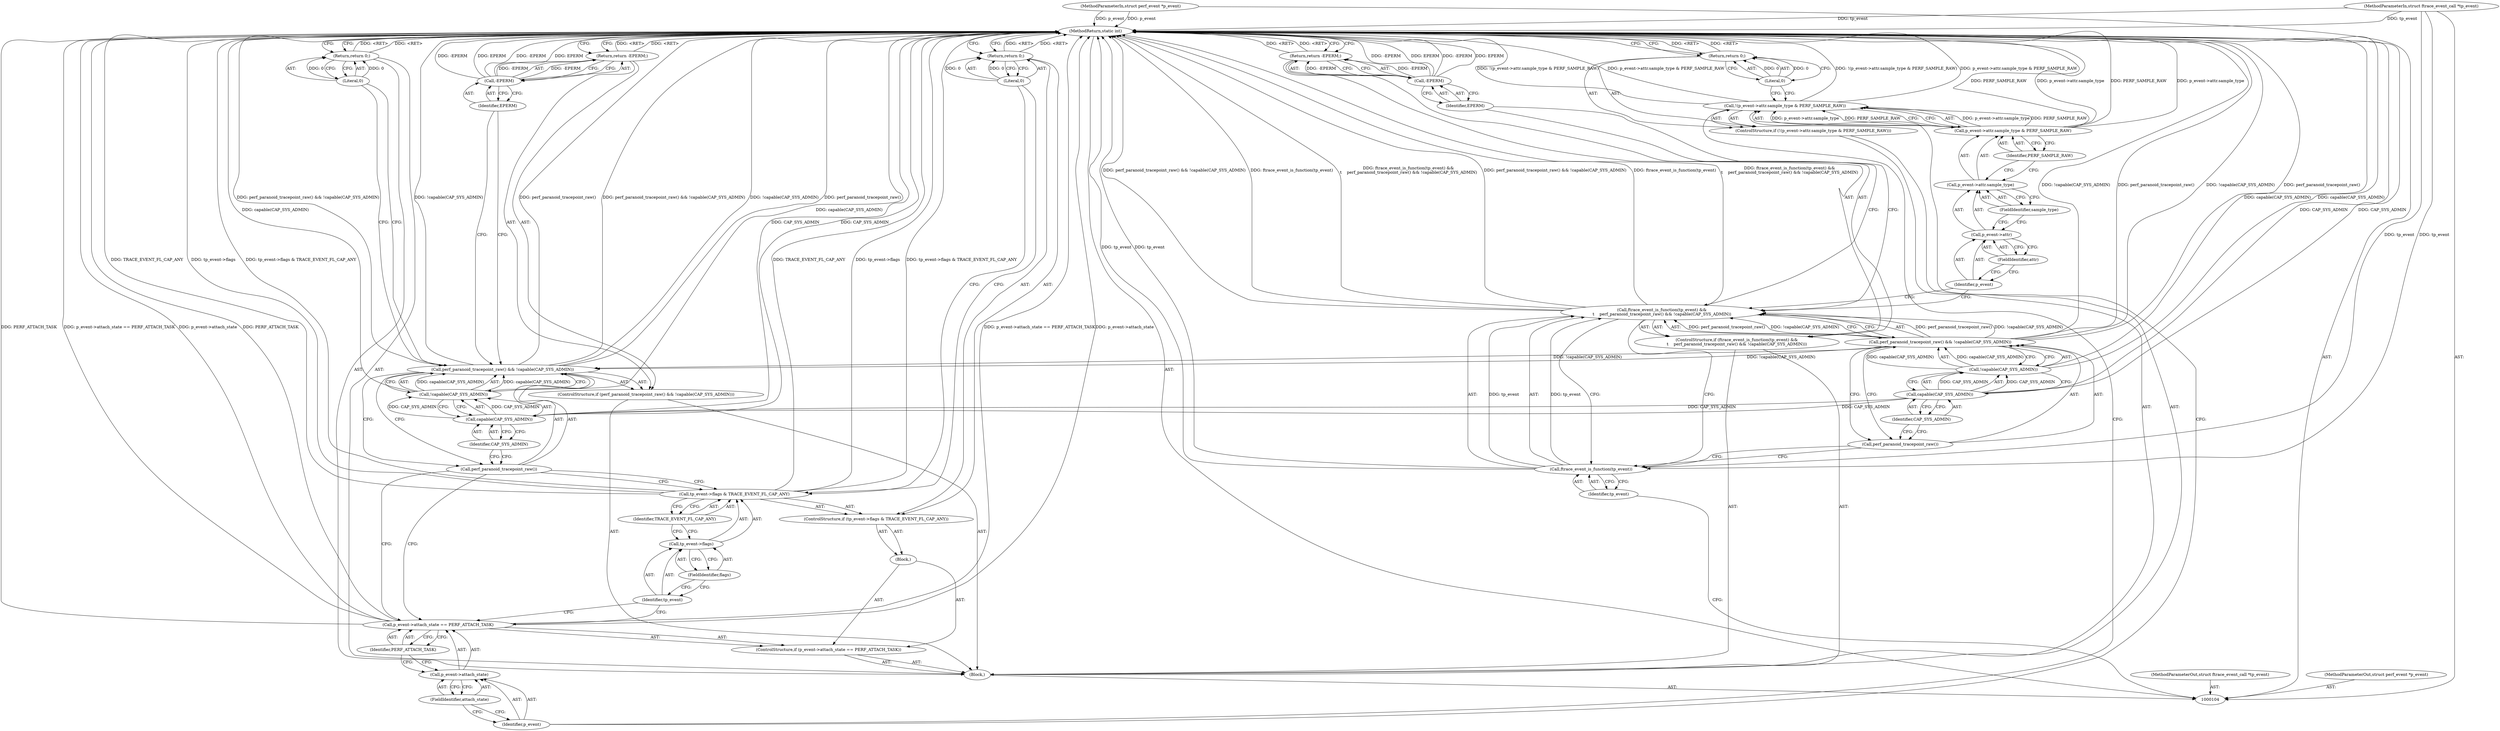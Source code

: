 digraph "0_linux_12ae030d54ef250706da5642fc7697cc60ad0df7" {
"1000157" [label="(MethodReturn,static int)"];
"1000105" [label="(MethodParameterIn,struct ftrace_event_call *tp_event)"];
"1000209" [label="(MethodParameterOut,struct ftrace_event_call *tp_event)"];
"1000120" [label="(ControlStructure,if (!(p_event->attr.sample_type & PERF_SAMPLE_RAW)))"];
"1000126" [label="(FieldIdentifier,attr)"];
"1000127" [label="(FieldIdentifier,sample_type)"];
"1000128" [label="(Identifier,PERF_SAMPLE_RAW)"];
"1000121" [label="(Call,!(p_event->attr.sample_type & PERF_SAMPLE_RAW))"];
"1000122" [label="(Call,p_event->attr.sample_type & PERF_SAMPLE_RAW)"];
"1000123" [label="(Call,p_event->attr.sample_type)"];
"1000124" [label="(Call,p_event->attr)"];
"1000125" [label="(Identifier,p_event)"];
"1000129" [label="(Return,return 0;)"];
"1000130" [label="(Literal,0)"];
"1000131" [label="(ControlStructure,if (p_event->attach_state == PERF_ATTACH_TASK))"];
"1000135" [label="(FieldIdentifier,attach_state)"];
"1000136" [label="(Identifier,PERF_ATTACH_TASK)"];
"1000137" [label="(Block,)"];
"1000132" [label="(Call,p_event->attach_state == PERF_ATTACH_TASK)"];
"1000133" [label="(Call,p_event->attach_state)"];
"1000134" [label="(Identifier,p_event)"];
"1000142" [label="(FieldIdentifier,flags)"];
"1000138" [label="(ControlStructure,if (tp_event->flags & TRACE_EVENT_FL_CAP_ANY))"];
"1000143" [label="(Identifier,TRACE_EVENT_FL_CAP_ANY)"];
"1000139" [label="(Call,tp_event->flags & TRACE_EVENT_FL_CAP_ANY)"];
"1000140" [label="(Call,tp_event->flags)"];
"1000141" [label="(Identifier,tp_event)"];
"1000145" [label="(Literal,0)"];
"1000144" [label="(Return,return 0;)"];
"1000106" [label="(MethodParameterIn,struct perf_event *p_event)"];
"1000210" [label="(MethodParameterOut,struct perf_event *p_event)"];
"1000146" [label="(ControlStructure,if (perf_paranoid_tracepoint_raw() && !capable(CAP_SYS_ADMIN)))"];
"1000149" [label="(Call,!capable(CAP_SYS_ADMIN))"];
"1000150" [label="(Call,capable(CAP_SYS_ADMIN))"];
"1000151" [label="(Identifier,CAP_SYS_ADMIN)"];
"1000147" [label="(Call,perf_paranoid_tracepoint_raw() && !capable(CAP_SYS_ADMIN))"];
"1000148" [label="(Call,perf_paranoid_tracepoint_raw())"];
"1000154" [label="(Identifier,EPERM)"];
"1000152" [label="(Return,return -EPERM;)"];
"1000153" [label="(Call,-EPERM)"];
"1000155" [label="(Return,return 0;)"];
"1000156" [label="(Literal,0)"];
"1000107" [label="(Block,)"];
"1000108" [label="(ControlStructure,if (ftrace_event_is_function(tp_event) &&\n\t    perf_paranoid_tracepoint_raw() && !capable(CAP_SYS_ADMIN)))"];
"1000111" [label="(Identifier,tp_event)"];
"1000109" [label="(Call,ftrace_event_is_function(tp_event) &&\n\t    perf_paranoid_tracepoint_raw() && !capable(CAP_SYS_ADMIN))"];
"1000110" [label="(Call,ftrace_event_is_function(tp_event))"];
"1000114" [label="(Call,!capable(CAP_SYS_ADMIN))"];
"1000115" [label="(Call,capable(CAP_SYS_ADMIN))"];
"1000116" [label="(Identifier,CAP_SYS_ADMIN)"];
"1000112" [label="(Call,perf_paranoid_tracepoint_raw() && !capable(CAP_SYS_ADMIN))"];
"1000113" [label="(Call,perf_paranoid_tracepoint_raw())"];
"1000118" [label="(Call,-EPERM)"];
"1000119" [label="(Identifier,EPERM)"];
"1000117" [label="(Return,return -EPERM;)"];
"1000157" -> "1000104"  [label="AST: "];
"1000157" -> "1000117"  [label="CFG: "];
"1000157" -> "1000129"  [label="CFG: "];
"1000157" -> "1000144"  [label="CFG: "];
"1000157" -> "1000152"  [label="CFG: "];
"1000157" -> "1000155"  [label="CFG: "];
"1000152" -> "1000157"  [label="DDG: <RET>"];
"1000155" -> "1000157"  [label="DDG: <RET>"];
"1000117" -> "1000157"  [label="DDG: <RET>"];
"1000144" -> "1000157"  [label="DDG: <RET>"];
"1000129" -> "1000157"  [label="DDG: <RET>"];
"1000150" -> "1000157"  [label="DDG: CAP_SYS_ADMIN"];
"1000105" -> "1000157"  [label="DDG: tp_event"];
"1000112" -> "1000157"  [label="DDG: !capable(CAP_SYS_ADMIN)"];
"1000112" -> "1000157"  [label="DDG: perf_paranoid_tracepoint_raw()"];
"1000139" -> "1000157"  [label="DDG: tp_event->flags"];
"1000139" -> "1000157"  [label="DDG: tp_event->flags & TRACE_EVENT_FL_CAP_ANY"];
"1000139" -> "1000157"  [label="DDG: TRACE_EVENT_FL_CAP_ANY"];
"1000153" -> "1000157"  [label="DDG: -EPERM"];
"1000153" -> "1000157"  [label="DDG: EPERM"];
"1000118" -> "1000157"  [label="DDG: -EPERM"];
"1000118" -> "1000157"  [label="DDG: EPERM"];
"1000149" -> "1000157"  [label="DDG: capable(CAP_SYS_ADMIN)"];
"1000122" -> "1000157"  [label="DDG: PERF_SAMPLE_RAW"];
"1000122" -> "1000157"  [label="DDG: p_event->attr.sample_type"];
"1000132" -> "1000157"  [label="DDG: p_event->attach_state == PERF_ATTACH_TASK"];
"1000132" -> "1000157"  [label="DDG: p_event->attach_state"];
"1000132" -> "1000157"  [label="DDG: PERF_ATTACH_TASK"];
"1000114" -> "1000157"  [label="DDG: capable(CAP_SYS_ADMIN)"];
"1000121" -> "1000157"  [label="DDG: !(p_event->attr.sample_type & PERF_SAMPLE_RAW)"];
"1000121" -> "1000157"  [label="DDG: p_event->attr.sample_type & PERF_SAMPLE_RAW"];
"1000147" -> "1000157"  [label="DDG: !capable(CAP_SYS_ADMIN)"];
"1000147" -> "1000157"  [label="DDG: perf_paranoid_tracepoint_raw()"];
"1000147" -> "1000157"  [label="DDG: perf_paranoid_tracepoint_raw() && !capable(CAP_SYS_ADMIN)"];
"1000109" -> "1000157"  [label="DDG: perf_paranoid_tracepoint_raw() && !capable(CAP_SYS_ADMIN)"];
"1000109" -> "1000157"  [label="DDG: ftrace_event_is_function(tp_event)"];
"1000109" -> "1000157"  [label="DDG: ftrace_event_is_function(tp_event) &&\n\t    perf_paranoid_tracepoint_raw() && !capable(CAP_SYS_ADMIN)"];
"1000110" -> "1000157"  [label="DDG: tp_event"];
"1000115" -> "1000157"  [label="DDG: CAP_SYS_ADMIN"];
"1000106" -> "1000157"  [label="DDG: p_event"];
"1000105" -> "1000104"  [label="AST: "];
"1000105" -> "1000157"  [label="DDG: tp_event"];
"1000105" -> "1000110"  [label="DDG: tp_event"];
"1000209" -> "1000104"  [label="AST: "];
"1000120" -> "1000107"  [label="AST: "];
"1000121" -> "1000120"  [label="AST: "];
"1000129" -> "1000120"  [label="AST: "];
"1000126" -> "1000124"  [label="AST: "];
"1000126" -> "1000125"  [label="CFG: "];
"1000124" -> "1000126"  [label="CFG: "];
"1000127" -> "1000123"  [label="AST: "];
"1000127" -> "1000124"  [label="CFG: "];
"1000123" -> "1000127"  [label="CFG: "];
"1000128" -> "1000122"  [label="AST: "];
"1000128" -> "1000123"  [label="CFG: "];
"1000122" -> "1000128"  [label="CFG: "];
"1000121" -> "1000120"  [label="AST: "];
"1000121" -> "1000122"  [label="CFG: "];
"1000122" -> "1000121"  [label="AST: "];
"1000130" -> "1000121"  [label="CFG: "];
"1000134" -> "1000121"  [label="CFG: "];
"1000121" -> "1000157"  [label="DDG: !(p_event->attr.sample_type & PERF_SAMPLE_RAW)"];
"1000121" -> "1000157"  [label="DDG: p_event->attr.sample_type & PERF_SAMPLE_RAW"];
"1000122" -> "1000121"  [label="DDG: p_event->attr.sample_type"];
"1000122" -> "1000121"  [label="DDG: PERF_SAMPLE_RAW"];
"1000122" -> "1000121"  [label="AST: "];
"1000122" -> "1000128"  [label="CFG: "];
"1000123" -> "1000122"  [label="AST: "];
"1000128" -> "1000122"  [label="AST: "];
"1000121" -> "1000122"  [label="CFG: "];
"1000122" -> "1000157"  [label="DDG: PERF_SAMPLE_RAW"];
"1000122" -> "1000157"  [label="DDG: p_event->attr.sample_type"];
"1000122" -> "1000121"  [label="DDG: p_event->attr.sample_type"];
"1000122" -> "1000121"  [label="DDG: PERF_SAMPLE_RAW"];
"1000123" -> "1000122"  [label="AST: "];
"1000123" -> "1000127"  [label="CFG: "];
"1000124" -> "1000123"  [label="AST: "];
"1000127" -> "1000123"  [label="AST: "];
"1000128" -> "1000123"  [label="CFG: "];
"1000124" -> "1000123"  [label="AST: "];
"1000124" -> "1000126"  [label="CFG: "];
"1000125" -> "1000124"  [label="AST: "];
"1000126" -> "1000124"  [label="AST: "];
"1000127" -> "1000124"  [label="CFG: "];
"1000125" -> "1000124"  [label="AST: "];
"1000125" -> "1000109"  [label="CFG: "];
"1000126" -> "1000125"  [label="CFG: "];
"1000129" -> "1000120"  [label="AST: "];
"1000129" -> "1000130"  [label="CFG: "];
"1000130" -> "1000129"  [label="AST: "];
"1000157" -> "1000129"  [label="CFG: "];
"1000129" -> "1000157"  [label="DDG: <RET>"];
"1000130" -> "1000129"  [label="DDG: 0"];
"1000130" -> "1000129"  [label="AST: "];
"1000130" -> "1000121"  [label="CFG: "];
"1000129" -> "1000130"  [label="CFG: "];
"1000130" -> "1000129"  [label="DDG: 0"];
"1000131" -> "1000107"  [label="AST: "];
"1000132" -> "1000131"  [label="AST: "];
"1000137" -> "1000131"  [label="AST: "];
"1000135" -> "1000133"  [label="AST: "];
"1000135" -> "1000134"  [label="CFG: "];
"1000133" -> "1000135"  [label="CFG: "];
"1000136" -> "1000132"  [label="AST: "];
"1000136" -> "1000133"  [label="CFG: "];
"1000132" -> "1000136"  [label="CFG: "];
"1000137" -> "1000131"  [label="AST: "];
"1000138" -> "1000137"  [label="AST: "];
"1000132" -> "1000131"  [label="AST: "];
"1000132" -> "1000136"  [label="CFG: "];
"1000133" -> "1000132"  [label="AST: "];
"1000136" -> "1000132"  [label="AST: "];
"1000141" -> "1000132"  [label="CFG: "];
"1000148" -> "1000132"  [label="CFG: "];
"1000132" -> "1000157"  [label="DDG: p_event->attach_state == PERF_ATTACH_TASK"];
"1000132" -> "1000157"  [label="DDG: p_event->attach_state"];
"1000132" -> "1000157"  [label="DDG: PERF_ATTACH_TASK"];
"1000133" -> "1000132"  [label="AST: "];
"1000133" -> "1000135"  [label="CFG: "];
"1000134" -> "1000133"  [label="AST: "];
"1000135" -> "1000133"  [label="AST: "];
"1000136" -> "1000133"  [label="CFG: "];
"1000134" -> "1000133"  [label="AST: "];
"1000134" -> "1000121"  [label="CFG: "];
"1000135" -> "1000134"  [label="CFG: "];
"1000142" -> "1000140"  [label="AST: "];
"1000142" -> "1000141"  [label="CFG: "];
"1000140" -> "1000142"  [label="CFG: "];
"1000138" -> "1000137"  [label="AST: "];
"1000139" -> "1000138"  [label="AST: "];
"1000144" -> "1000138"  [label="AST: "];
"1000143" -> "1000139"  [label="AST: "];
"1000143" -> "1000140"  [label="CFG: "];
"1000139" -> "1000143"  [label="CFG: "];
"1000139" -> "1000138"  [label="AST: "];
"1000139" -> "1000143"  [label="CFG: "];
"1000140" -> "1000139"  [label="AST: "];
"1000143" -> "1000139"  [label="AST: "];
"1000145" -> "1000139"  [label="CFG: "];
"1000148" -> "1000139"  [label="CFG: "];
"1000139" -> "1000157"  [label="DDG: tp_event->flags"];
"1000139" -> "1000157"  [label="DDG: tp_event->flags & TRACE_EVENT_FL_CAP_ANY"];
"1000139" -> "1000157"  [label="DDG: TRACE_EVENT_FL_CAP_ANY"];
"1000140" -> "1000139"  [label="AST: "];
"1000140" -> "1000142"  [label="CFG: "];
"1000141" -> "1000140"  [label="AST: "];
"1000142" -> "1000140"  [label="AST: "];
"1000143" -> "1000140"  [label="CFG: "];
"1000141" -> "1000140"  [label="AST: "];
"1000141" -> "1000132"  [label="CFG: "];
"1000142" -> "1000141"  [label="CFG: "];
"1000145" -> "1000144"  [label="AST: "];
"1000145" -> "1000139"  [label="CFG: "];
"1000144" -> "1000145"  [label="CFG: "];
"1000145" -> "1000144"  [label="DDG: 0"];
"1000144" -> "1000138"  [label="AST: "];
"1000144" -> "1000145"  [label="CFG: "];
"1000145" -> "1000144"  [label="AST: "];
"1000157" -> "1000144"  [label="CFG: "];
"1000144" -> "1000157"  [label="DDG: <RET>"];
"1000145" -> "1000144"  [label="DDG: 0"];
"1000106" -> "1000104"  [label="AST: "];
"1000106" -> "1000157"  [label="DDG: p_event"];
"1000210" -> "1000104"  [label="AST: "];
"1000146" -> "1000107"  [label="AST: "];
"1000147" -> "1000146"  [label="AST: "];
"1000152" -> "1000146"  [label="AST: "];
"1000149" -> "1000147"  [label="AST: "];
"1000149" -> "1000150"  [label="CFG: "];
"1000150" -> "1000149"  [label="AST: "];
"1000147" -> "1000149"  [label="CFG: "];
"1000149" -> "1000157"  [label="DDG: capable(CAP_SYS_ADMIN)"];
"1000149" -> "1000147"  [label="DDG: capable(CAP_SYS_ADMIN)"];
"1000150" -> "1000149"  [label="DDG: CAP_SYS_ADMIN"];
"1000150" -> "1000149"  [label="AST: "];
"1000150" -> "1000151"  [label="CFG: "];
"1000151" -> "1000150"  [label="AST: "];
"1000149" -> "1000150"  [label="CFG: "];
"1000150" -> "1000157"  [label="DDG: CAP_SYS_ADMIN"];
"1000150" -> "1000149"  [label="DDG: CAP_SYS_ADMIN"];
"1000115" -> "1000150"  [label="DDG: CAP_SYS_ADMIN"];
"1000151" -> "1000150"  [label="AST: "];
"1000151" -> "1000148"  [label="CFG: "];
"1000150" -> "1000151"  [label="CFG: "];
"1000147" -> "1000146"  [label="AST: "];
"1000147" -> "1000148"  [label="CFG: "];
"1000147" -> "1000149"  [label="CFG: "];
"1000148" -> "1000147"  [label="AST: "];
"1000149" -> "1000147"  [label="AST: "];
"1000154" -> "1000147"  [label="CFG: "];
"1000156" -> "1000147"  [label="CFG: "];
"1000147" -> "1000157"  [label="DDG: !capable(CAP_SYS_ADMIN)"];
"1000147" -> "1000157"  [label="DDG: perf_paranoid_tracepoint_raw()"];
"1000147" -> "1000157"  [label="DDG: perf_paranoid_tracepoint_raw() && !capable(CAP_SYS_ADMIN)"];
"1000112" -> "1000147"  [label="DDG: !capable(CAP_SYS_ADMIN)"];
"1000149" -> "1000147"  [label="DDG: capable(CAP_SYS_ADMIN)"];
"1000148" -> "1000147"  [label="AST: "];
"1000148" -> "1000139"  [label="CFG: "];
"1000148" -> "1000132"  [label="CFG: "];
"1000151" -> "1000148"  [label="CFG: "];
"1000147" -> "1000148"  [label="CFG: "];
"1000154" -> "1000153"  [label="AST: "];
"1000154" -> "1000147"  [label="CFG: "];
"1000153" -> "1000154"  [label="CFG: "];
"1000152" -> "1000146"  [label="AST: "];
"1000152" -> "1000153"  [label="CFG: "];
"1000153" -> "1000152"  [label="AST: "];
"1000157" -> "1000152"  [label="CFG: "];
"1000152" -> "1000157"  [label="DDG: <RET>"];
"1000153" -> "1000152"  [label="DDG: -EPERM"];
"1000153" -> "1000152"  [label="AST: "];
"1000153" -> "1000154"  [label="CFG: "];
"1000154" -> "1000153"  [label="AST: "];
"1000152" -> "1000153"  [label="CFG: "];
"1000153" -> "1000157"  [label="DDG: -EPERM"];
"1000153" -> "1000157"  [label="DDG: EPERM"];
"1000153" -> "1000152"  [label="DDG: -EPERM"];
"1000155" -> "1000107"  [label="AST: "];
"1000155" -> "1000156"  [label="CFG: "];
"1000156" -> "1000155"  [label="AST: "];
"1000157" -> "1000155"  [label="CFG: "];
"1000155" -> "1000157"  [label="DDG: <RET>"];
"1000156" -> "1000155"  [label="DDG: 0"];
"1000156" -> "1000155"  [label="AST: "];
"1000156" -> "1000147"  [label="CFG: "];
"1000155" -> "1000156"  [label="CFG: "];
"1000156" -> "1000155"  [label="DDG: 0"];
"1000107" -> "1000104"  [label="AST: "];
"1000108" -> "1000107"  [label="AST: "];
"1000120" -> "1000107"  [label="AST: "];
"1000131" -> "1000107"  [label="AST: "];
"1000146" -> "1000107"  [label="AST: "];
"1000155" -> "1000107"  [label="AST: "];
"1000108" -> "1000107"  [label="AST: "];
"1000109" -> "1000108"  [label="AST: "];
"1000117" -> "1000108"  [label="AST: "];
"1000111" -> "1000110"  [label="AST: "];
"1000111" -> "1000104"  [label="CFG: "];
"1000110" -> "1000111"  [label="CFG: "];
"1000109" -> "1000108"  [label="AST: "];
"1000109" -> "1000110"  [label="CFG: "];
"1000109" -> "1000112"  [label="CFG: "];
"1000110" -> "1000109"  [label="AST: "];
"1000112" -> "1000109"  [label="AST: "];
"1000119" -> "1000109"  [label="CFG: "];
"1000125" -> "1000109"  [label="CFG: "];
"1000109" -> "1000157"  [label="DDG: perf_paranoid_tracepoint_raw() && !capable(CAP_SYS_ADMIN)"];
"1000109" -> "1000157"  [label="DDG: ftrace_event_is_function(tp_event)"];
"1000109" -> "1000157"  [label="DDG: ftrace_event_is_function(tp_event) &&\n\t    perf_paranoid_tracepoint_raw() && !capable(CAP_SYS_ADMIN)"];
"1000110" -> "1000109"  [label="DDG: tp_event"];
"1000112" -> "1000109"  [label="DDG: perf_paranoid_tracepoint_raw()"];
"1000112" -> "1000109"  [label="DDG: !capable(CAP_SYS_ADMIN)"];
"1000110" -> "1000109"  [label="AST: "];
"1000110" -> "1000111"  [label="CFG: "];
"1000111" -> "1000110"  [label="AST: "];
"1000113" -> "1000110"  [label="CFG: "];
"1000109" -> "1000110"  [label="CFG: "];
"1000110" -> "1000157"  [label="DDG: tp_event"];
"1000110" -> "1000109"  [label="DDG: tp_event"];
"1000105" -> "1000110"  [label="DDG: tp_event"];
"1000114" -> "1000112"  [label="AST: "];
"1000114" -> "1000115"  [label="CFG: "];
"1000115" -> "1000114"  [label="AST: "];
"1000112" -> "1000114"  [label="CFG: "];
"1000114" -> "1000157"  [label="DDG: capable(CAP_SYS_ADMIN)"];
"1000114" -> "1000112"  [label="DDG: capable(CAP_SYS_ADMIN)"];
"1000115" -> "1000114"  [label="DDG: CAP_SYS_ADMIN"];
"1000115" -> "1000114"  [label="AST: "];
"1000115" -> "1000116"  [label="CFG: "];
"1000116" -> "1000115"  [label="AST: "];
"1000114" -> "1000115"  [label="CFG: "];
"1000115" -> "1000157"  [label="DDG: CAP_SYS_ADMIN"];
"1000115" -> "1000114"  [label="DDG: CAP_SYS_ADMIN"];
"1000115" -> "1000150"  [label="DDG: CAP_SYS_ADMIN"];
"1000116" -> "1000115"  [label="AST: "];
"1000116" -> "1000113"  [label="CFG: "];
"1000115" -> "1000116"  [label="CFG: "];
"1000112" -> "1000109"  [label="AST: "];
"1000112" -> "1000113"  [label="CFG: "];
"1000112" -> "1000114"  [label="CFG: "];
"1000113" -> "1000112"  [label="AST: "];
"1000114" -> "1000112"  [label="AST: "];
"1000109" -> "1000112"  [label="CFG: "];
"1000112" -> "1000157"  [label="DDG: !capable(CAP_SYS_ADMIN)"];
"1000112" -> "1000157"  [label="DDG: perf_paranoid_tracepoint_raw()"];
"1000112" -> "1000109"  [label="DDG: perf_paranoid_tracepoint_raw()"];
"1000112" -> "1000109"  [label="DDG: !capable(CAP_SYS_ADMIN)"];
"1000114" -> "1000112"  [label="DDG: capable(CAP_SYS_ADMIN)"];
"1000112" -> "1000147"  [label="DDG: !capable(CAP_SYS_ADMIN)"];
"1000113" -> "1000112"  [label="AST: "];
"1000113" -> "1000110"  [label="CFG: "];
"1000116" -> "1000113"  [label="CFG: "];
"1000112" -> "1000113"  [label="CFG: "];
"1000118" -> "1000117"  [label="AST: "];
"1000118" -> "1000119"  [label="CFG: "];
"1000119" -> "1000118"  [label="AST: "];
"1000117" -> "1000118"  [label="CFG: "];
"1000118" -> "1000157"  [label="DDG: -EPERM"];
"1000118" -> "1000157"  [label="DDG: EPERM"];
"1000118" -> "1000117"  [label="DDG: -EPERM"];
"1000119" -> "1000118"  [label="AST: "];
"1000119" -> "1000109"  [label="CFG: "];
"1000118" -> "1000119"  [label="CFG: "];
"1000117" -> "1000108"  [label="AST: "];
"1000117" -> "1000118"  [label="CFG: "];
"1000118" -> "1000117"  [label="AST: "];
"1000157" -> "1000117"  [label="CFG: "];
"1000117" -> "1000157"  [label="DDG: <RET>"];
"1000118" -> "1000117"  [label="DDG: -EPERM"];
}
